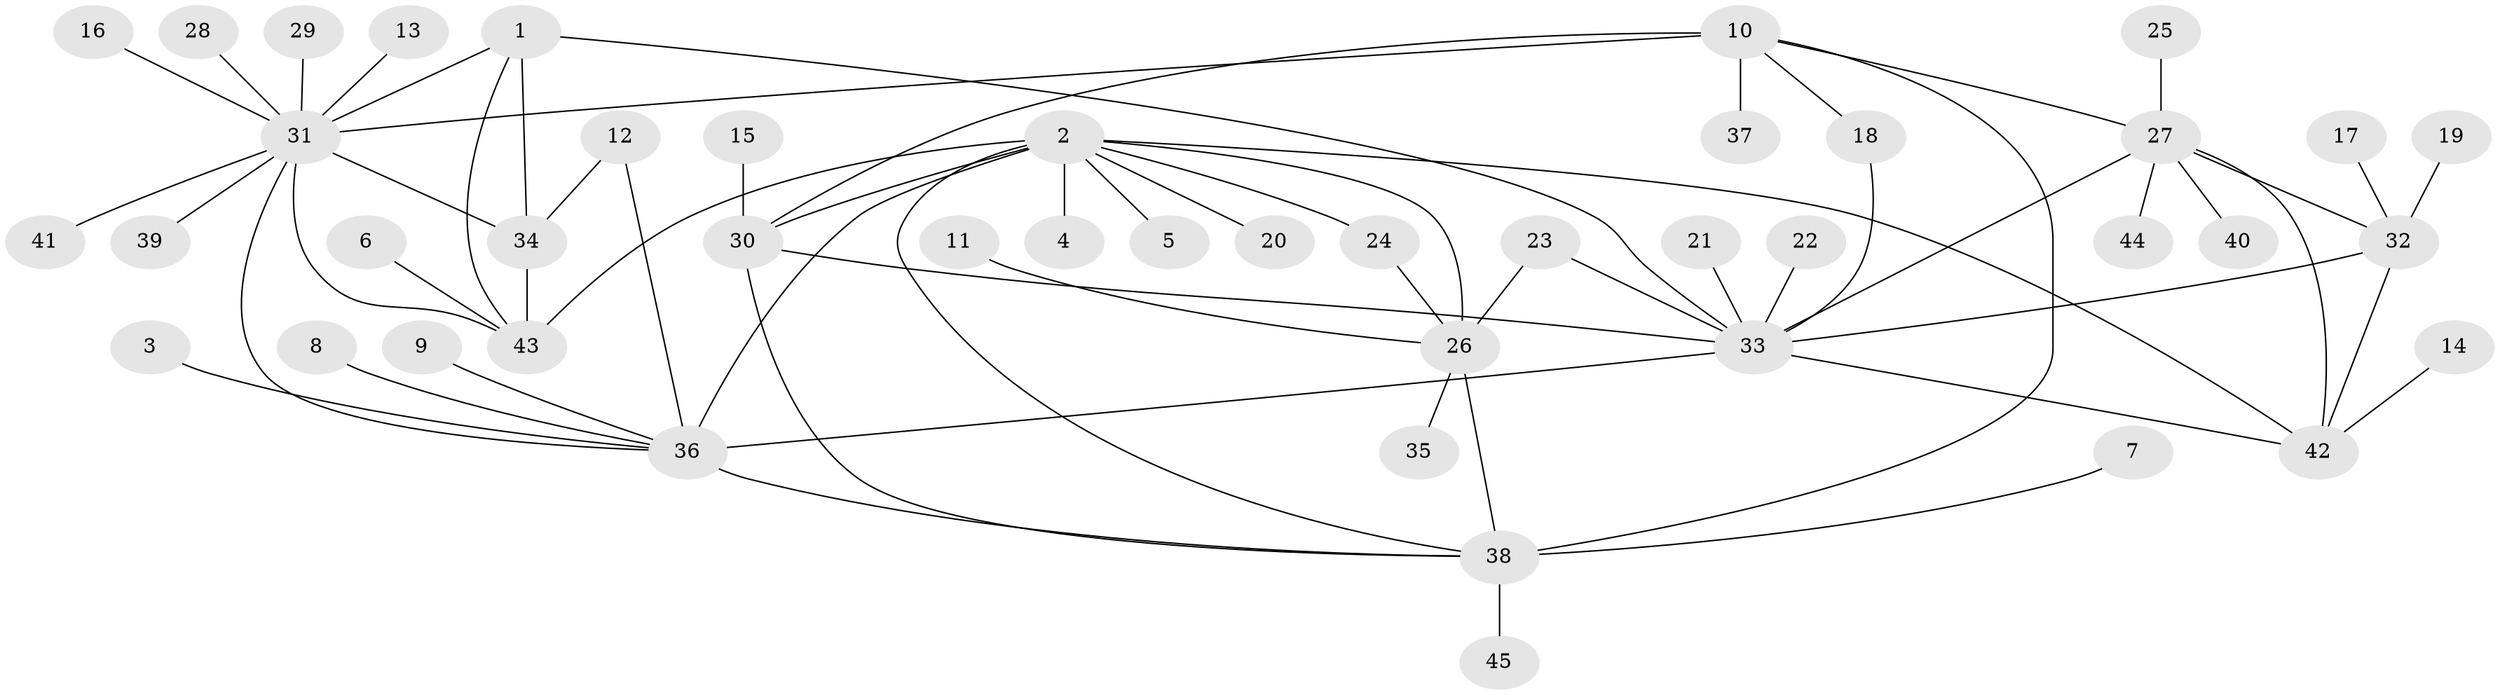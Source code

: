 // original degree distribution, {6: 0.05813953488372093, 4: 0.046511627906976744, 9: 0.023255813953488372, 14: 0.011627906976744186, 7: 0.046511627906976744, 8: 0.023255813953488372, 10: 0.011627906976744186, 5: 0.011627906976744186, 2: 0.1744186046511628, 3: 0.046511627906976744, 1: 0.5465116279069767}
// Generated by graph-tools (version 1.1) at 2025/26/03/09/25 03:26:40]
// undirected, 45 vertices, 64 edges
graph export_dot {
graph [start="1"]
  node [color=gray90,style=filled];
  1;
  2;
  3;
  4;
  5;
  6;
  7;
  8;
  9;
  10;
  11;
  12;
  13;
  14;
  15;
  16;
  17;
  18;
  19;
  20;
  21;
  22;
  23;
  24;
  25;
  26;
  27;
  28;
  29;
  30;
  31;
  32;
  33;
  34;
  35;
  36;
  37;
  38;
  39;
  40;
  41;
  42;
  43;
  44;
  45;
  1 -- 31 [weight=1.0];
  1 -- 33 [weight=1.0];
  1 -- 34 [weight=1.0];
  1 -- 43 [weight=1.0];
  2 -- 4 [weight=1.0];
  2 -- 5 [weight=1.0];
  2 -- 20 [weight=1.0];
  2 -- 24 [weight=2.0];
  2 -- 26 [weight=2.0];
  2 -- 30 [weight=1.0];
  2 -- 36 [weight=4.0];
  2 -- 38 [weight=1.0];
  2 -- 42 [weight=1.0];
  2 -- 43 [weight=1.0];
  3 -- 36 [weight=1.0];
  6 -- 43 [weight=1.0];
  7 -- 38 [weight=1.0];
  8 -- 36 [weight=1.0];
  9 -- 36 [weight=1.0];
  10 -- 18 [weight=1.0];
  10 -- 27 [weight=1.0];
  10 -- 30 [weight=2.0];
  10 -- 31 [weight=2.0];
  10 -- 37 [weight=1.0];
  10 -- 38 [weight=2.0];
  11 -- 26 [weight=1.0];
  12 -- 34 [weight=1.0];
  12 -- 36 [weight=1.0];
  13 -- 31 [weight=1.0];
  14 -- 42 [weight=1.0];
  15 -- 30 [weight=1.0];
  16 -- 31 [weight=1.0];
  17 -- 32 [weight=1.0];
  18 -- 33 [weight=1.0];
  19 -- 32 [weight=1.0];
  21 -- 33 [weight=1.0];
  22 -- 33 [weight=1.0];
  23 -- 26 [weight=1.0];
  23 -- 33 [weight=1.0];
  24 -- 26 [weight=1.0];
  25 -- 27 [weight=1.0];
  26 -- 35 [weight=1.0];
  26 -- 38 [weight=1.0];
  27 -- 32 [weight=1.0];
  27 -- 33 [weight=1.0];
  27 -- 40 [weight=1.0];
  27 -- 42 [weight=1.0];
  27 -- 44 [weight=1.0];
  28 -- 31 [weight=1.0];
  29 -- 31 [weight=1.0];
  30 -- 33 [weight=1.0];
  30 -- 38 [weight=1.0];
  31 -- 34 [weight=1.0];
  31 -- 36 [weight=1.0];
  31 -- 39 [weight=1.0];
  31 -- 41 [weight=1.0];
  31 -- 43 [weight=1.0];
  32 -- 33 [weight=1.0];
  32 -- 42 [weight=1.0];
  33 -- 36 [weight=1.0];
  33 -- 42 [weight=1.0];
  34 -- 43 [weight=1.0];
  36 -- 38 [weight=1.0];
  38 -- 45 [weight=1.0];
}
